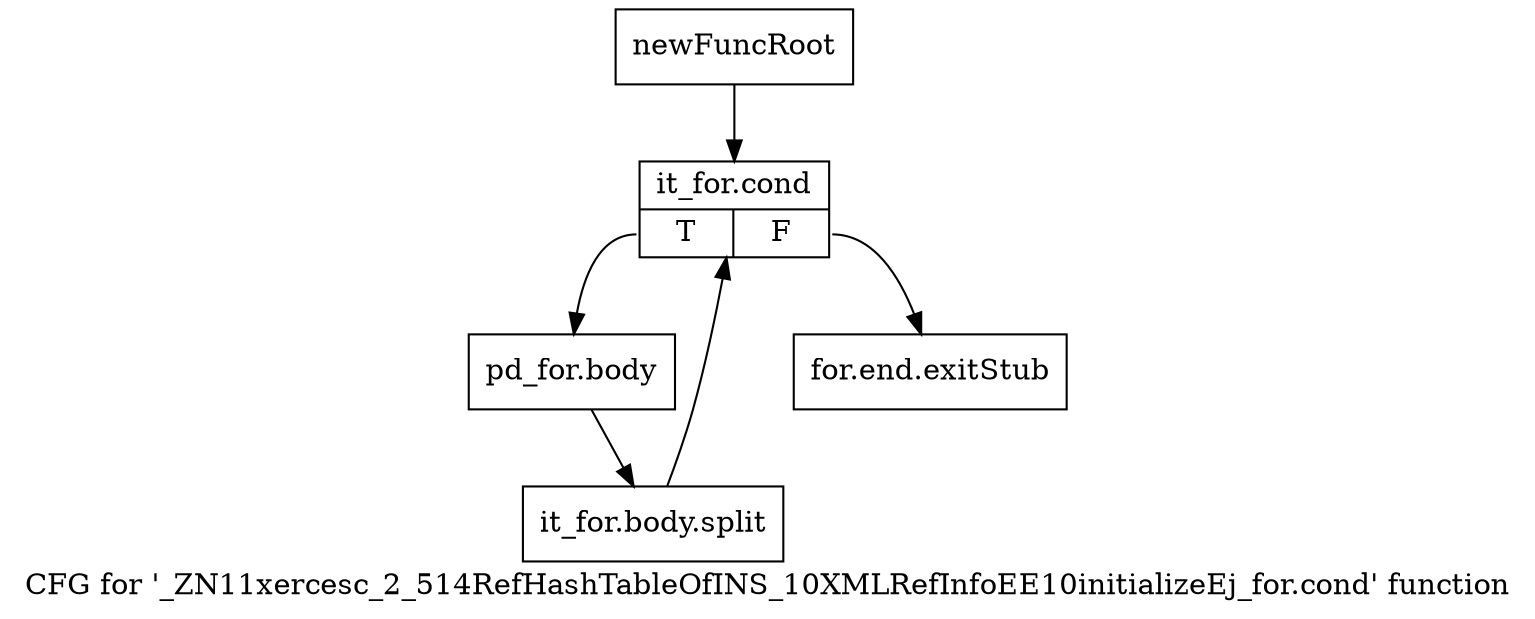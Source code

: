 digraph "CFG for '_ZN11xercesc_2_514RefHashTableOfINS_10XMLRefInfoEE10initializeEj_for.cond' function" {
	label="CFG for '_ZN11xercesc_2_514RefHashTableOfINS_10XMLRefInfoEE10initializeEj_for.cond' function";

	Node0x9abf280 [shape=record,label="{newFuncRoot}"];
	Node0x9abf280 -> Node0x9abf630;
	Node0x9abf2d0 [shape=record,label="{for.end.exitStub}"];
	Node0x9abf630 [shape=record,label="{it_for.cond|{<s0>T|<s1>F}}"];
	Node0x9abf630:s0 -> Node0x9abf680;
	Node0x9abf630:s1 -> Node0x9abf2d0;
	Node0x9abf680 [shape=record,label="{pd_for.body}"];
	Node0x9abf680 -> Node0xceeb730;
	Node0xceeb730 [shape=record,label="{it_for.body.split}"];
	Node0xceeb730 -> Node0x9abf630;
}
